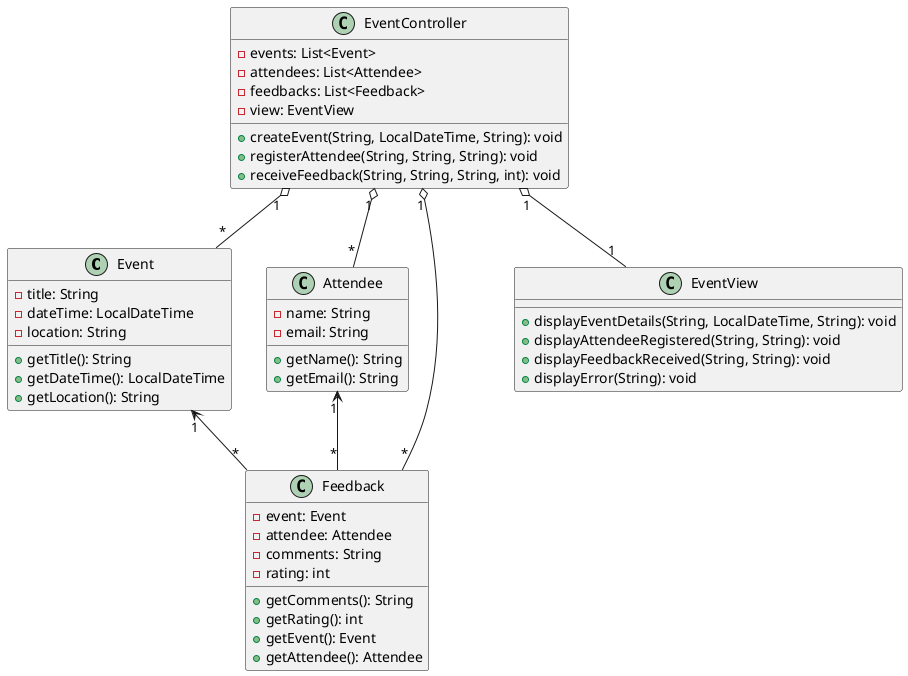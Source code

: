 @startuml
class Event {
    -title: String
    -dateTime: LocalDateTime
    -location: String
    +getTitle(): String
    +getDateTime(): LocalDateTime
    +getLocation(): String
}

class Attendee {
    -name: String
    -email: String
    +getName(): String
    +getEmail(): String
}

class Feedback {
    -event: Event
    -attendee: Attendee
    -comments: String
    -rating: int
    +getComments(): String
    +getRating(): int
    +getEvent(): Event
    +getAttendee(): Attendee
}

class EventView {
    +displayEventDetails(String, LocalDateTime, String): void
    +displayAttendeeRegistered(String, String): void
    +displayFeedbackReceived(String, String): void
    +displayError(String): void
}

class EventController {
    -events: List<Event>
    -attendees: List<Attendee>
    -feedbacks: List<Feedback>
    -view: EventView
    +createEvent(String, LocalDateTime, String): void
    +registerAttendee(String, String, String): void
    +receiveFeedback(String, String, String, int): void
}

Event "1" <-- "*" Feedback
Attendee "1" <-- "*" Feedback
EventController "1" o-- "*" Event
EventController "1" o-- "*" Attendee
EventController "1" o-- "*" Feedback
EventController "1" o-- "1" EventView
@enduml
